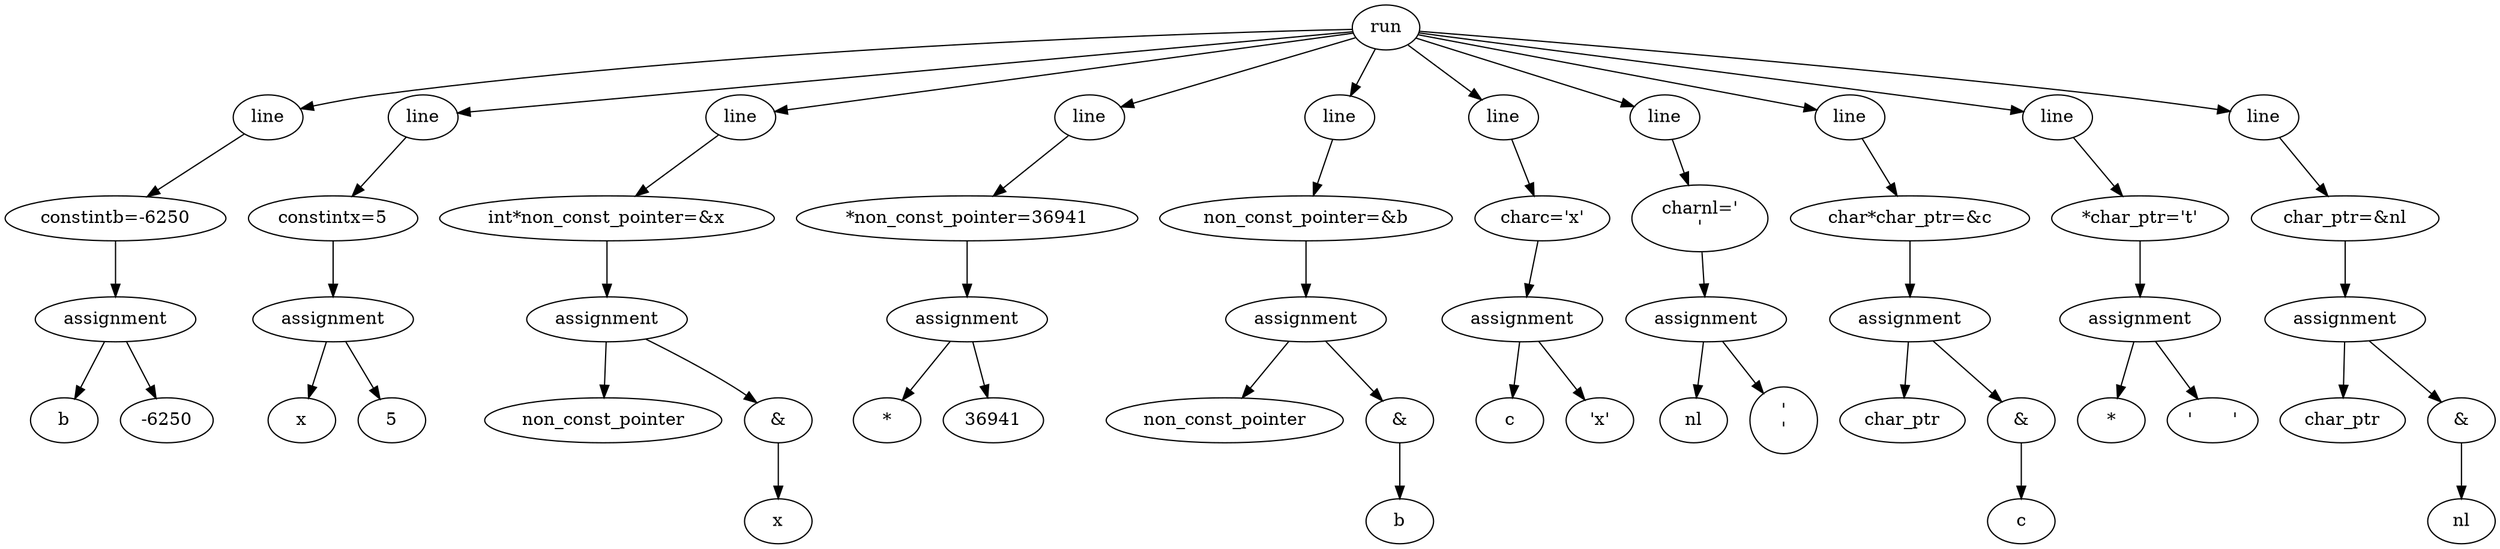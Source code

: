 digraph {
	8785898801741 [label=run]
	8785898801648 [label=line]
	8785898801741 -> 8785898801648
	8785898802095 [label="constintb=-6250"]
	8785898801648 -> 8785898802095
	8785898801990 [label=assignment]
	8785898802095 -> 8785898801990
	8785898801654 [label=b]
	8785898801990 -> 8785898801654
	8785898801294 [label=-6250]
	8785898801990 -> 8785898801294
	8785898802101 [label=line]
	8785898801741 -> 8785898802101
	8785898801636 [label="constintx=5"]
	8785898802101 -> 8785898801636
	8785898801834 [label=assignment]
	8785898801636 -> 8785898801834
	8785898801738 [label=x]
	8785898801834 -> 8785898801738
	8785898801879 [label=5]
	8785898801834 -> 8785898801879
	8785898801339 [label=line]
	8785898801741 -> 8785898801339
	8785898802140 [label="int*non_const_pointer=&x"]
	8785898801339 -> 8785898802140
	8785898802038 [label=assignment]
	8785898802140 -> 8785898802038
	8785898801903 [label=non_const_pointer]
	8785898802038 -> 8785898801903
	8785898801786 [label="&"]
	8785898802038 -> 8785898801786
	8785898801981 [label=x]
	8785898801786 -> 8785898801981
	8785898801501 [label=line]
	8785898801741 -> 8785898801501
	8785898801354 [label="*non_const_pointer=36941"]
	8785898801501 -> 8785898801354
	8785898801279 [label=assignment]
	8785898801354 -> 8785898801279
	8785898801822 [label="*"]
	8785898801279 -> 8785898801822
	8785898801924 [label=36941]
	8785898801279 -> 8785898801924
	8785898801771 [label=line]
	8785898801741 -> 8785898801771
	8785898801864 [label="non_const_pointer=&b"]
	8785898801771 -> 8785898801864
	8785898802089 [label=assignment]
	8785898801864 -> 8785898802089
	8785898801366 [label=non_const_pointer]
	8785898802089 -> 8785898801366
	8785898802170 [label="&"]
	8785898802089 -> 8785898802170
	8785898801783 [label=b]
	8785898802170 -> 8785898801783
	8785898801843 [label=line]
	8785898801741 -> 8785898801843
	8785898801555 [label="charc='x'"]
	8785898801843 -> 8785898801555
	8785898801675 [label=assignment]
	8785898801555 -> 8785898801675
	8785898801330 [label=c]
	8785898801675 -> 8785898801330
	8785898801951 [label="'x'"]
	8785898801675 -> 8785898801951
	8785898801615 [label=line]
	8785898801741 -> 8785898801615
	8785898801813 [label="charnl='\n'"]
	8785898801615 -> 8785898801813
	8785898801372 [label=assignment]
	8785898801813 -> 8785898801372
	8785898801921 [label=nl]
	8785898801372 -> 8785898801921
	8785898801630 [label="'
'"]
	8785898801372 -> 8785898801630
	8785898801510 [label=line]
	8785898801741 -> 8785898801510
	8785898801306 [label="char*char_ptr=&c"]
	8785898801510 -> 8785898801306
	8785898801657 [label=assignment]
	8785898801306 -> 8785898801657
	8785898801438 [label=char_ptr]
	8785898801657 -> 8785898801438
	8785898801459 [label="&"]
	8785898801657 -> 8785898801459
	8785898801543 [label=c]
	8785898801459 -> 8785898801543
	8785898801777 [label=line]
	8785898801741 -> 8785898801777
	8785898801420 [label="*char_ptr='\t'"]
	8785898801777 -> 8785898801420
	8785898801516 [label=assignment]
	8785898801420 -> 8785898801516
	8785898802032 [label="*"]
	8785898801516 -> 8785898802032
	8785898801480 [label="'	'"]
	8785898801516 -> 8785898801480
	8785898801369 [label=line]
	8785898801741 -> 8785898801369
	8785898801855 [label="char_ptr=&nl"]
	8785898801369 -> 8785898801855
	8785898801507 [label=assignment]
	8785898801855 -> 8785898801507
	8785898801624 [label=char_ptr]
	8785898801507 -> 8785898801624
	8785898801360 [label="&"]
	8785898801507 -> 8785898801360
	8785898801477 [label=nl]
	8785898801360 -> 8785898801477
}
